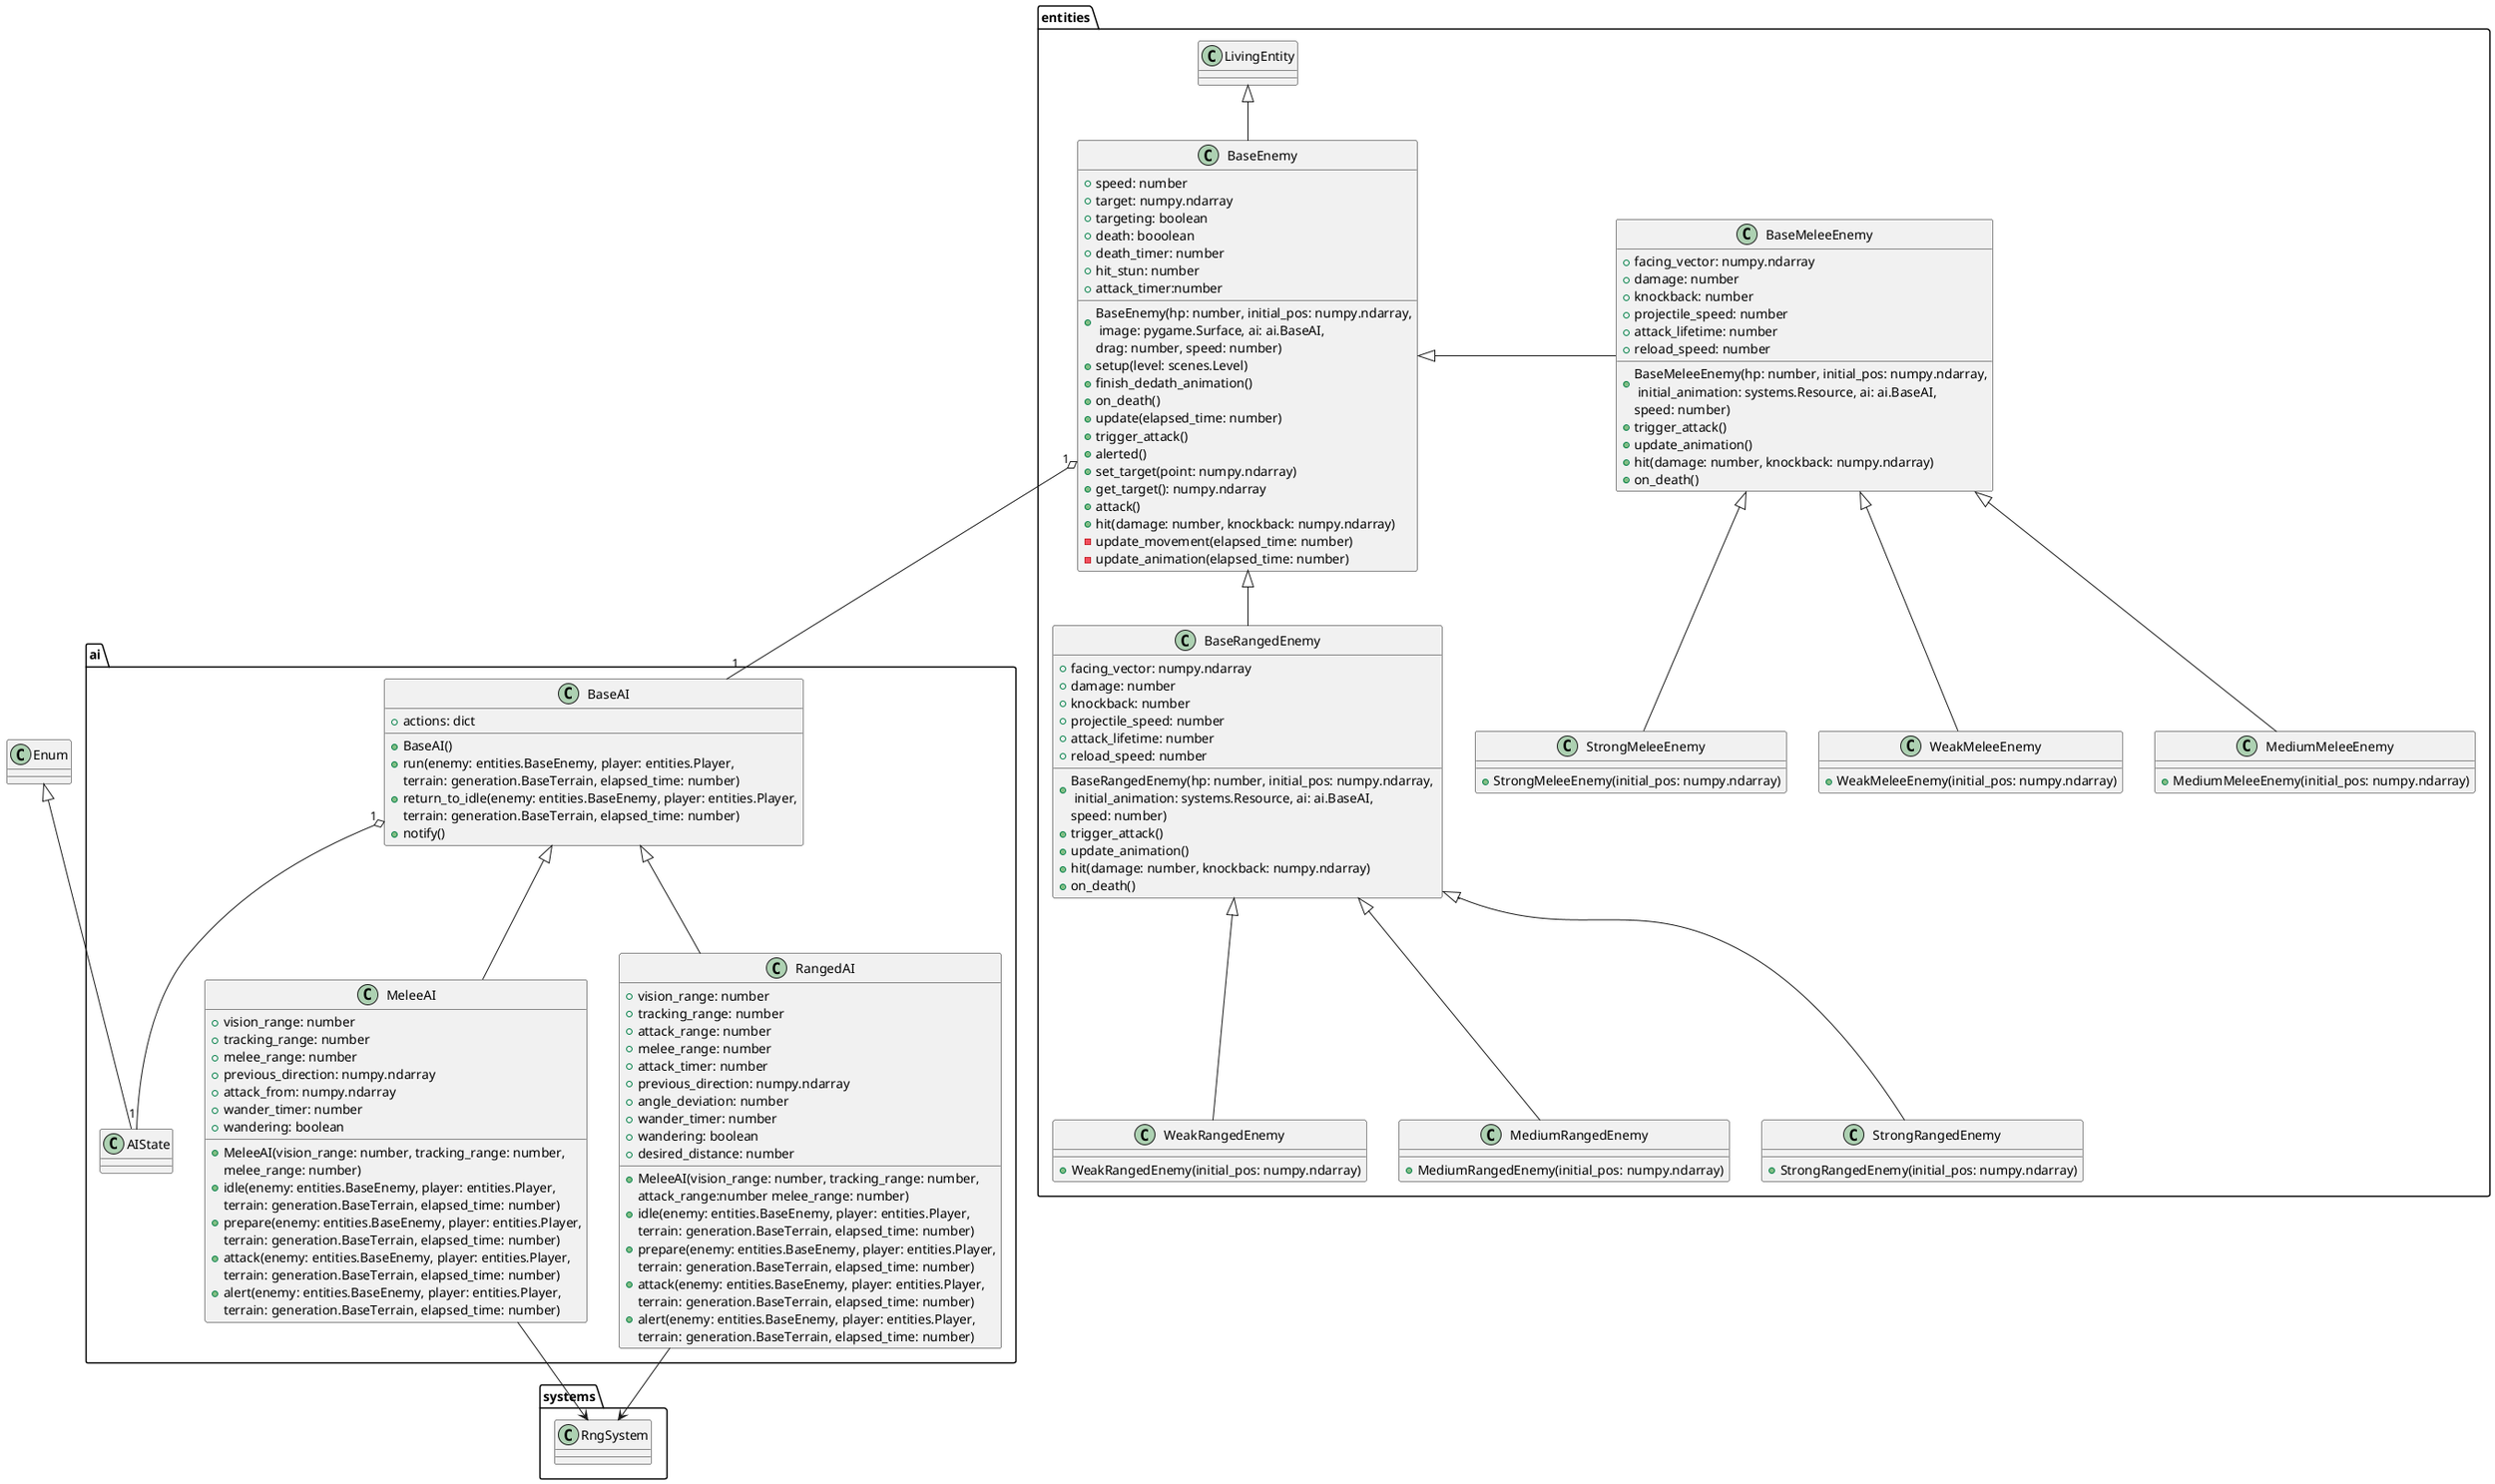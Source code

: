 
@startuml enemies


class ai.BaseAI{
    + actions: dict

    + BaseAI()
    + run(enemy: entities.BaseEnemy, player: entities.Player, 
        terrain: generation.BaseTerrain, elapsed_time: number)
    + return_to_idle(enemy: entities.BaseEnemy, player: entities.Player, 
        terrain: generation.BaseTerrain, elapsed_time: number)
    + notify()
}
ai.BaseAI "1" o-- "1" ai.AIState


class ai.MeleeAI extends ai.BaseAI{
    + vision_range: number
    + tracking_range: number
    + melee_range: number
    + previous_direction: numpy.ndarray
    + attack_from: numpy.ndarray
    + wander_timer: number
    + wandering: boolean

    + MeleeAI(vision_range: number, tracking_range: number,
         melee_range: number)
    + idle(enemy: entities.BaseEnemy, player: entities.Player, 
        terrain: generation.BaseTerrain, elapsed_time: number)
    + prepare(enemy: entities.BaseEnemy, player: entities.Player, 
        terrain: generation.BaseTerrain, elapsed_time: number)
    + attack(enemy: entities.BaseEnemy, player: entities.Player, 
        terrain: generation.BaseTerrain, elapsed_time: number)
    + alert(enemy: entities.BaseEnemy, player: entities.Player, 
        terrain: generation.BaseTerrain, elapsed_time: number)
}

ai.MeleeAI --> systems.RngSystem

class ai.RangedAI extends ai.BaseAI{
    + vision_range: number
    + tracking_range: number
    + attack_range: number
    + melee_range: number
    + attack_timer: number
    + previous_direction: numpy.ndarray
    + angle_deviation: number
    + wander_timer: number
    + wandering: boolean
    + desired_distance: number

    + MeleeAI(vision_range: number, tracking_range: number,
        attack_range:number melee_range: number)
    + idle(enemy: entities.BaseEnemy, player: entities.Player, 
        terrain: generation.BaseTerrain, elapsed_time: number)
    + prepare(enemy: entities.BaseEnemy, player: entities.Player, 
        terrain: generation.BaseTerrain, elapsed_time: number)
    + attack(enemy: entities.BaseEnemy, player: entities.Player, 
        terrain: generation.BaseTerrain, elapsed_time: number)
    + alert(enemy: entities.BaseEnemy, player: entities.Player, 
        terrain: generation.BaseTerrain, elapsed_time: number)
}

ai.RangedAI --> systems.RngSystem


class ai.AIState extends Enum{}

class entities.BaseEnemy extends entities.LivingEntity{
    + speed: number
    + target: numpy.ndarray
    + targeting: boolean
    + death: booolean
    + death_timer: number
    + hit_stun: number
    + attack_timer:number

    + BaseEnemy(hp: number, initial_pos: numpy.ndarray,\n image: pygame.Surface, ai: ai.BaseAI,
        drag: number, speed: number)
    + setup(level: scenes.Level)
    + finish_dedath_animation()
    + on_death()
    + update(elapsed_time: number)
    + trigger_attack()
    + alerted()
    + set_target(point: numpy.ndarray)
    + get_target(): numpy.ndarray
    + attack()
    + hit(damage: number, knockback: numpy.ndarray)
    - update_movement(elapsed_time: number)
    - update_animation(elapsed_time: number)
}

entities.BaseEnemy "1" o-- "1" ai.BaseAI

class entities.BaseRangedEnemy extends entities.BaseEnemy{
    + facing_vector: numpy.ndarray
    + damage: number
    + knockback: number
    + projectile_speed: number
    + attack_lifetime: number
    + reload_speed: number

    + BaseRangedEnemy(hp: number, initial_pos: numpy.ndarray, \n initial_animation: systems.Resource, ai: ai.BaseAI,
        speed: number)
    + trigger_attack()
    + update_animation()
    + hit(damage: number, knockback: numpy.ndarray)
    + on_death()
}


class entities.WeakRangedEnemy extends entities.BaseRangedEnemy{
    + WeakRangedEnemy(initial_pos: numpy.ndarray)
}

class entities.MediumRangedEnemy extends entities.BaseRangedEnemy{
    + MediumRangedEnemy(initial_pos: numpy.ndarray)
}

class entities.StrongRangedEnemy extends entities.BaseRangedEnemy{
    + StrongRangedEnemy(initial_pos: numpy.ndarray)
}

class entities.BaseMeleeEnemy{
    + facing_vector: numpy.ndarray
    + damage: number
    + knockback: number
    + projectile_speed: number
    + attack_lifetime: number
    + reload_speed: number

    + BaseMeleeEnemy(hp: number, initial_pos: numpy.ndarray,\n initial_animation: systems.Resource, ai: ai.BaseAI,
        speed: number)
    + trigger_attack()
    + update_animation()
    + hit(damage: number, knockback: numpy.ndarray)
    + on_death()
}

entities.BaseMeleeEnemy -right-|> entities.BaseEnemy

class entities.WeakMeleeEnemy extends entities.BaseMeleeEnemy{
    + WeakMeleeEnemy(initial_pos: numpy.ndarray)
}

class entities.MediumMeleeEnemy extends entities.BaseMeleeEnemy{
    + MediumMeleeEnemy(initial_pos: numpy.ndarray)
}

class entities.StrongMeleeEnemy extends entities.BaseMeleeEnemy{
    + StrongMeleeEnemy(initial_pos: numpy.ndarray)
}



@enduml